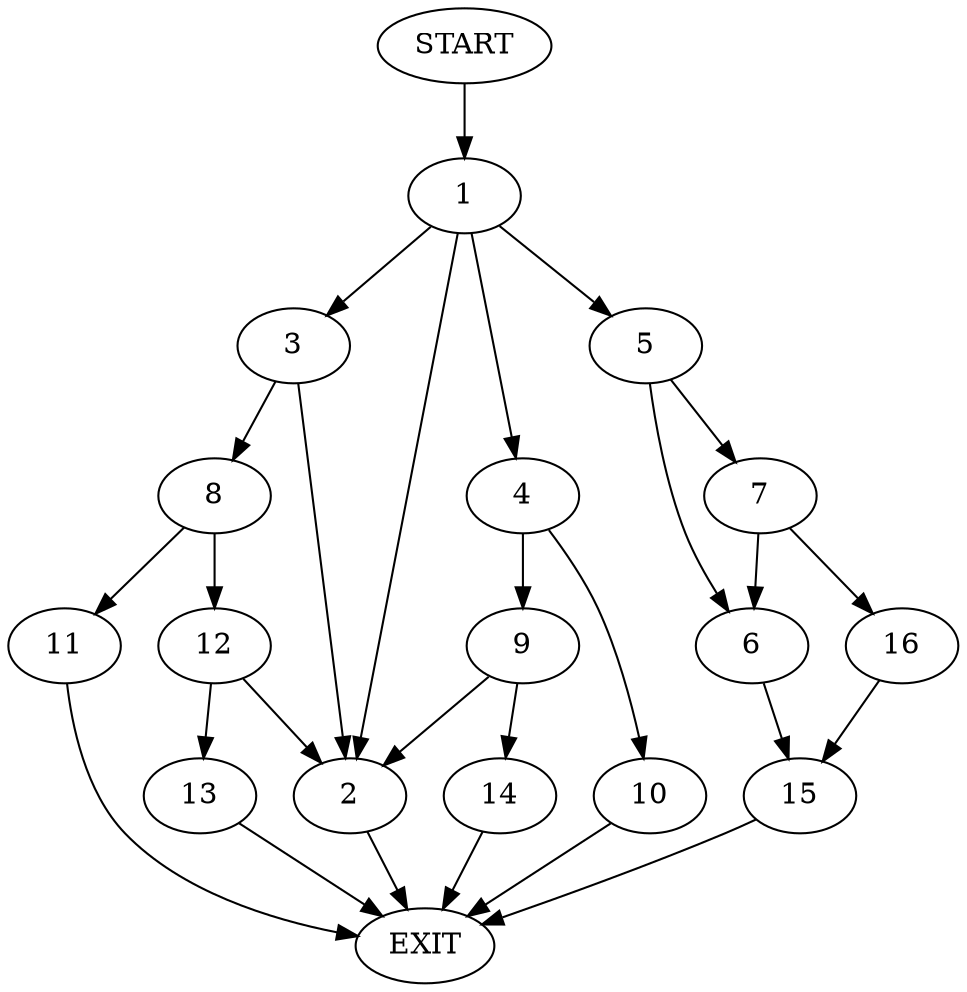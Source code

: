 digraph {
0 [label="START"]
17 [label="EXIT"]
0 -> 1
1 -> 2
1 -> 3
1 -> 4
1 -> 5
5 -> 6
5 -> 7
2 -> 17
3 -> 2
3 -> 8
4 -> 9
4 -> 10
8 -> 11
8 -> 12
11 -> 17
12 -> 2
12 -> 13
13 -> 17
10 -> 17
9 -> 2
9 -> 14
14 -> 17
6 -> 15
7 -> 6
7 -> 16
16 -> 15
15 -> 17
}
